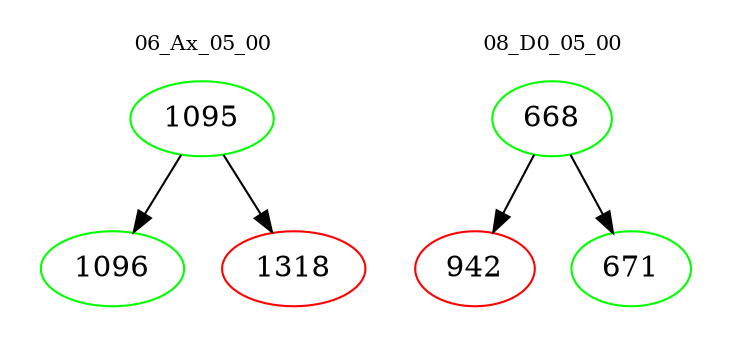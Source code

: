 digraph{
subgraph cluster_0 {
color = white
label = "06_Ax_05_00";
fontsize=10;
T0_1095 [label="1095", color="green"]
T0_1095 -> T0_1096 [color="black"]
T0_1096 [label="1096", color="green"]
T0_1095 -> T0_1318 [color="black"]
T0_1318 [label="1318", color="red"]
}
subgraph cluster_1 {
color = white
label = "08_D0_05_00";
fontsize=10;
T1_668 [label="668", color="green"]
T1_668 -> T1_942 [color="black"]
T1_942 [label="942", color="red"]
T1_668 -> T1_671 [color="black"]
T1_671 [label="671", color="green"]
}
}
